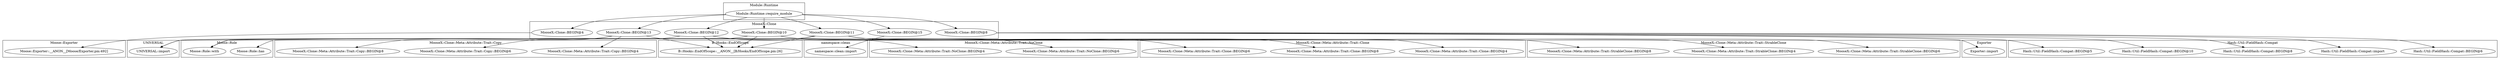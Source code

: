 digraph {
graph [overlap=false]
subgraph cluster_UNIVERSAL {
	label="UNIVERSAL";
	"UNIVERSAL::import";
}
subgraph cluster_namespace_clean {
	label="namespace::clean";
	"namespace::clean::import";
}
subgraph cluster_Moose_Role {
	label="Moose::Role";
	"Moose::Role::with";
	"Moose::Role::has";
}
subgraph cluster_MooseX_Clone_Meta_Attribute_Trait_StrableClone {
	label="MooseX::Clone::Meta::Attribute::Trait::StrableClone";
	"MooseX::Clone::Meta::Attribute::Trait::StrableClone::BEGIN@6";
	"MooseX::Clone::Meta::Attribute::Trait::StrableClone::BEGIN@4";
	"MooseX::Clone::Meta::Attribute::Trait::StrableClone::BEGIN@8";
}
subgraph cluster_MooseX_Clone_Meta_Attribute_Trait_NoClone {
	label="MooseX::Clone::Meta::Attribute::Trait::NoClone";
	"MooseX::Clone::Meta::Attribute::Trait::NoClone::BEGIN@4";
	"MooseX::Clone::Meta::Attribute::Trait::NoClone::BEGIN@6";
}
subgraph cluster_Module_Runtime {
	label="Module::Runtime";
	"Module::Runtime::require_module";
}
subgraph cluster_Exporter {
	label="Exporter";
	"Exporter::import";
}
subgraph cluster_MooseX_Clone_Meta_Attribute_Trait_Clone {
	label="MooseX::Clone::Meta::Attribute::Trait::Clone";
	"MooseX::Clone::Meta::Attribute::Trait::Clone::BEGIN@4";
	"MooseX::Clone::Meta::Attribute::Trait::Clone::BEGIN@8";
	"MooseX::Clone::Meta::Attribute::Trait::Clone::BEGIN@6";
}
subgraph cluster_MooseX_Clone {
	label="MooseX::Clone";
	"MooseX::Clone::BEGIN@4";
	"MooseX::Clone::BEGIN@13";
	"MooseX::Clone::BEGIN@15";
	"MooseX::Clone::BEGIN@12";
	"MooseX::Clone::BEGIN@10";
	"MooseX::Clone::BEGIN@11";
	"MooseX::Clone::BEGIN@8";
}
subgraph cluster_Hash_Util_FieldHash_Compat {
	label="Hash::Util::FieldHash::Compat";
	"Hash::Util::FieldHash::Compat::BEGIN@5";
	"Hash::Util::FieldHash::Compat::BEGIN@6";
	"Hash::Util::FieldHash::Compat::import";
	"Hash::Util::FieldHash::Compat::BEGIN@8";
	"Hash::Util::FieldHash::Compat::BEGIN@10";
}
subgraph cluster_MooseX_Clone_Meta_Attribute_Trait_Copy {
	label="MooseX::Clone::Meta::Attribute::Trait::Copy";
	"MooseX::Clone::Meta::Attribute::Trait::Copy::BEGIN@4";
	"MooseX::Clone::Meta::Attribute::Trait::Copy::BEGIN@6";
	"MooseX::Clone::Meta::Attribute::Trait::Copy::BEGIN@8";
}
subgraph cluster_Moose_Exporter {
	label="Moose::Exporter";
	"Moose::Exporter::__ANON__[Moose/Exporter.pm:492]";
}
subgraph cluster_B_Hooks_EndOfScope {
	label="B::Hooks::EndOfScope";
	"B::Hooks::EndOfScope::__ANON__[B/Hooks/EndOfScope.pm:26]";
}
"MooseX::Clone::BEGIN@11" -> "MooseX::Clone::Meta::Attribute::Trait::StrableClone::BEGIN@6";
"MooseX::Clone::BEGIN@10" -> "MooseX::Clone::Meta::Attribute::Trait::Clone::BEGIN@6";
"MooseX::Clone::BEGIN@8" -> "Hash::Util::FieldHash::Compat::BEGIN@10";
"MooseX::Clone::BEGIN@12" -> "UNIVERSAL::import";
"MooseX::Clone::BEGIN@11" -> "UNIVERSAL::import";
"MooseX::Clone::BEGIN@13" -> "UNIVERSAL::import";
"MooseX::Clone::BEGIN@10" -> "UNIVERSAL::import";
"MooseX::Clone::BEGIN@8" -> "Hash::Util::FieldHash::Compat::BEGIN@5";
"MooseX::Clone::BEGIN@11" -> "MooseX::Clone::Meta::Attribute::Trait::StrableClone::BEGIN@8";
"MooseX::Clone::BEGIN@13" -> "MooseX::Clone::Meta::Attribute::Trait::Copy::BEGIN@8";
"MooseX::Clone::BEGIN@10" -> "Moose::Role::has";
"MooseX::Clone::BEGIN@10" -> "MooseX::Clone::Meta::Attribute::Trait::Clone::BEGIN@8";
"MooseX::Clone::BEGIN@13" -> "MooseX::Clone::Meta::Attribute::Trait::Copy::BEGIN@4";
"Module::Runtime::require_module" -> "MooseX::Clone::BEGIN@11";
"Module::Runtime::require_module" -> "MooseX::Clone::BEGIN@4";
"MooseX::Clone::BEGIN@15" -> "namespace::clean::import";
"Module::Runtime::require_module" -> "MooseX::Clone::BEGIN@15";
"MooseX::Clone::BEGIN@12" -> "B::Hooks::EndOfScope::__ANON__[B/Hooks/EndOfScope.pm:26]";
"MooseX::Clone::BEGIN@11" -> "B::Hooks::EndOfScope::__ANON__[B/Hooks/EndOfScope.pm:26]";
"MooseX::Clone::BEGIN@10" -> "B::Hooks::EndOfScope::__ANON__[B/Hooks/EndOfScope.pm:26]";
"MooseX::Clone::BEGIN@13" -> "B::Hooks::EndOfScope::__ANON__[B/Hooks/EndOfScope.pm:26]";
"MooseX::Clone::BEGIN@4" -> "Moose::Exporter::__ANON__[Moose/Exporter.pm:492]";
"MooseX::Clone::BEGIN@8" -> "Exporter::import";
"Module::Runtime::require_module" -> "MooseX::Clone::BEGIN@13";
"MooseX::Clone::BEGIN@13" -> "MooseX::Clone::Meta::Attribute::Trait::Copy::BEGIN@6";
"MooseX::Clone::BEGIN@12" -> "MooseX::Clone::Meta::Attribute::Trait::NoClone::BEGIN@6";
"Module::Runtime::require_module" -> "MooseX::Clone::BEGIN@12";
"MooseX::Clone::BEGIN@8" -> "Hash::Util::FieldHash::Compat::BEGIN@6";
"MooseX::Clone::BEGIN@12" -> "MooseX::Clone::Meta::Attribute::Trait::NoClone::BEGIN@4";
"MooseX::Clone::BEGIN@8" -> "Hash::Util::FieldHash::Compat::import";
"MooseX::Clone::BEGIN@13" -> "Moose::Role::with";
"MooseX::Clone::BEGIN@10" -> "Moose::Role::with";
"MooseX::Clone::BEGIN@12" -> "Moose::Role::with";
"MooseX::Clone::BEGIN@11" -> "Moose::Role::with";
"MooseX::Clone::BEGIN@8" -> "Hash::Util::FieldHash::Compat::BEGIN@8";
"Module::Runtime::require_module" -> "MooseX::Clone::BEGIN@10";
"MooseX::Clone::BEGIN@11" -> "MooseX::Clone::Meta::Attribute::Trait::StrableClone::BEGIN@4";
"MooseX::Clone::BEGIN@10" -> "MooseX::Clone::Meta::Attribute::Trait::Clone::BEGIN@4";
"Module::Runtime::require_module" -> "MooseX::Clone::BEGIN@8";
}
